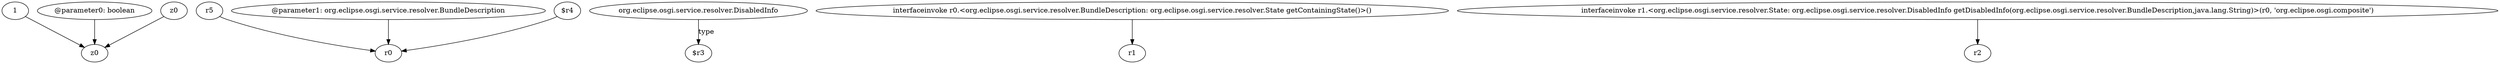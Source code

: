 digraph g {
0[label="1"]
1[label="z0"]
0->1[label=""]
2[label="@parameter0: boolean"]
2->1[label=""]
3[label="r5"]
4[label="r0"]
3->4[label=""]
5[label="@parameter1: org.eclipse.osgi.service.resolver.BundleDescription"]
5->4[label=""]
6[label="$r4"]
6->4[label=""]
7[label="z0"]
7->1[label=""]
8[label="org.eclipse.osgi.service.resolver.DisabledInfo"]
9[label="$r3"]
8->9[label="type"]
10[label="interfaceinvoke r0.<org.eclipse.osgi.service.resolver.BundleDescription: org.eclipse.osgi.service.resolver.State getContainingState()>()"]
11[label="r1"]
10->11[label=""]
12[label="interfaceinvoke r1.<org.eclipse.osgi.service.resolver.State: org.eclipse.osgi.service.resolver.DisabledInfo getDisabledInfo(org.eclipse.osgi.service.resolver.BundleDescription,java.lang.String)>(r0, 'org.eclipse.osgi.composite')"]
13[label="r2"]
12->13[label=""]
}